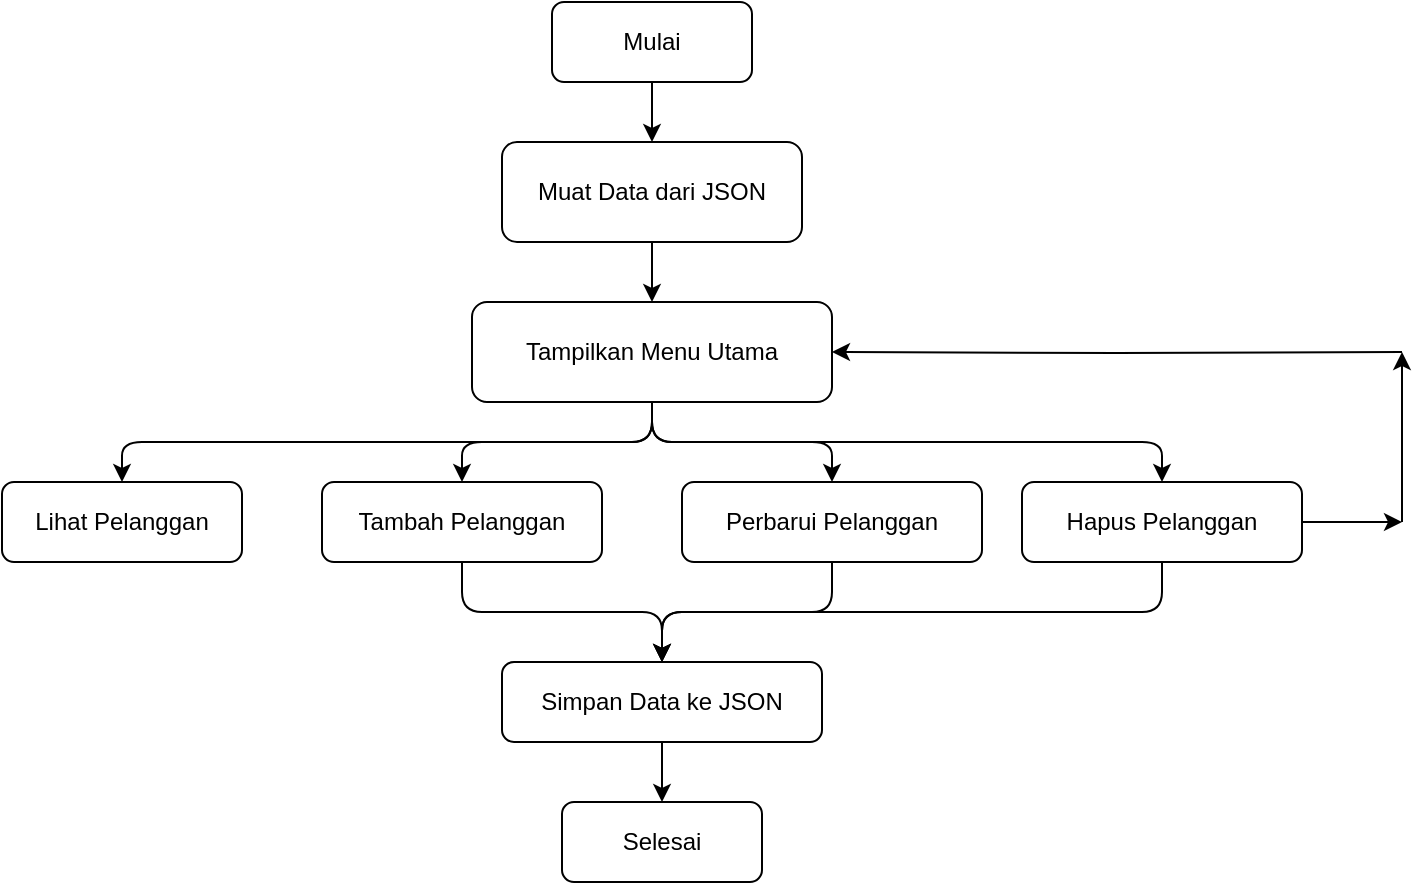 <mxfile version="24.7.14">
  <diagram id="C5RBs43oDa-KdzZeNtuy" name="Sistem Manajemen Data Pelanggan">
    <mxGraphModel dx="996" dy="521" grid="1" gridSize="10" guides="1" tooltips="1" connect="1" arrows="1" fold="1" page="1" pageScale="1" pageWidth="827" pageHeight="1169" math="0" shadow="0">
      <root>
        <mxCell id="WIyWlLk6GJQsqaUBKTNV-0" />
        <mxCell id="WIyWlLk6GJQsqaUBKTNV-1" parent="WIyWlLk6GJQsqaUBKTNV-0" />
        <mxCell id="MuJxSSIBGSeS0XAuXDOJ-19" value="Mulai" style="rounded=1;whiteSpace=wrap;html=1;" vertex="1" parent="WIyWlLk6GJQsqaUBKTNV-1">
          <mxGeometry x="305" y="60" width="100" height="40" as="geometry" />
        </mxCell>
        <mxCell id="MuJxSSIBGSeS0XAuXDOJ-20" value="Muat Data dari JSON" style="rounded=1;whiteSpace=wrap;html=1;" vertex="1" parent="WIyWlLk6GJQsqaUBKTNV-1">
          <mxGeometry x="280" y="130" width="150" height="50" as="geometry" />
        </mxCell>
        <mxCell id="MuJxSSIBGSeS0XAuXDOJ-21" value="Tampilkan Menu Utama" style="rounded=1;whiteSpace=wrap;html=1;" vertex="1" parent="WIyWlLk6GJQsqaUBKTNV-1">
          <mxGeometry x="265" y="210" width="180" height="50" as="geometry" />
        </mxCell>
        <mxCell id="MuJxSSIBGSeS0XAuXDOJ-22" value="Lihat Pelanggan" style="rounded=1;whiteSpace=wrap;html=1;" vertex="1" parent="WIyWlLk6GJQsqaUBKTNV-1">
          <mxGeometry x="30" y="300" width="120" height="40" as="geometry" />
        </mxCell>
        <mxCell id="MuJxSSIBGSeS0XAuXDOJ-23" value="Tambah Pelanggan" style="rounded=1;whiteSpace=wrap;html=1;" vertex="1" parent="WIyWlLk6GJQsqaUBKTNV-1">
          <mxGeometry x="190" y="300" width="140" height="40" as="geometry" />
        </mxCell>
        <mxCell id="MuJxSSIBGSeS0XAuXDOJ-24" value="Perbarui Pelanggan" style="rounded=1;whiteSpace=wrap;html=1;" vertex="1" parent="WIyWlLk6GJQsqaUBKTNV-1">
          <mxGeometry x="370" y="300" width="150" height="40" as="geometry" />
        </mxCell>
        <mxCell id="MuJxSSIBGSeS0XAuXDOJ-44" value="" style="edgeStyle=orthogonalEdgeStyle;rounded=0;orthogonalLoop=1;jettySize=auto;html=1;" edge="1" parent="WIyWlLk6GJQsqaUBKTNV-1" source="MuJxSSIBGSeS0XAuXDOJ-25">
          <mxGeometry relative="1" as="geometry">
            <mxPoint x="730" y="320" as="targetPoint" />
          </mxGeometry>
        </mxCell>
        <mxCell id="MuJxSSIBGSeS0XAuXDOJ-25" value="Hapus Pelanggan" style="rounded=1;whiteSpace=wrap;html=1;" vertex="1" parent="WIyWlLk6GJQsqaUBKTNV-1">
          <mxGeometry x="540" y="300" width="140" height="40" as="geometry" />
        </mxCell>
        <mxCell id="MuJxSSIBGSeS0XAuXDOJ-26" value="Simpan Data ke JSON" style="rounded=1;whiteSpace=wrap;html=1;" vertex="1" parent="WIyWlLk6GJQsqaUBKTNV-1">
          <mxGeometry x="280" y="390" width="160" height="40" as="geometry" />
        </mxCell>
        <mxCell id="MuJxSSIBGSeS0XAuXDOJ-27" value="Selesai" style="rounded=1;whiteSpace=wrap;html=1;" vertex="1" parent="WIyWlLk6GJQsqaUBKTNV-1">
          <mxGeometry x="310" y="460" width="100" height="40" as="geometry" />
        </mxCell>
        <mxCell id="MuJxSSIBGSeS0XAuXDOJ-28" style="edgeStyle=orthogonalEdgeStyle;rounded=1;orthogonalLoop=1;jettySize=auto;html=1;exitX=0.5;exitY=1;exitDx=0;exitDy=0;" edge="1" parent="WIyWlLk6GJQsqaUBKTNV-1" source="MuJxSSIBGSeS0XAuXDOJ-19" target="MuJxSSIBGSeS0XAuXDOJ-20">
          <mxGeometry relative="1" as="geometry" />
        </mxCell>
        <mxCell id="MuJxSSIBGSeS0XAuXDOJ-29" style="edgeStyle=orthogonalEdgeStyle;rounded=1;orthogonalLoop=1;jettySize=auto;html=1;exitX=0.5;exitY=1;exitDx=0;exitDy=0;" edge="1" parent="WIyWlLk6GJQsqaUBKTNV-1" source="MuJxSSIBGSeS0XAuXDOJ-20" target="MuJxSSIBGSeS0XAuXDOJ-21">
          <mxGeometry relative="1" as="geometry" />
        </mxCell>
        <mxCell id="MuJxSSIBGSeS0XAuXDOJ-30" style="edgeStyle=orthogonalEdgeStyle;rounded=1;orthogonalLoop=1;jettySize=auto;html=1;exitX=0.5;exitY=1;exitDx=0;exitDy=0;" edge="1" parent="WIyWlLk6GJQsqaUBKTNV-1" source="MuJxSSIBGSeS0XAuXDOJ-21" target="MuJxSSIBGSeS0XAuXDOJ-22">
          <mxGeometry relative="1" as="geometry" />
        </mxCell>
        <mxCell id="MuJxSSIBGSeS0XAuXDOJ-31" style="edgeStyle=orthogonalEdgeStyle;rounded=1;orthogonalLoop=1;jettySize=auto;html=1;exitX=0.5;exitY=1;exitDx=0;exitDy=0;" edge="1" parent="WIyWlLk6GJQsqaUBKTNV-1" source="MuJxSSIBGSeS0XAuXDOJ-21" target="MuJxSSIBGSeS0XAuXDOJ-23">
          <mxGeometry relative="1" as="geometry" />
        </mxCell>
        <mxCell id="MuJxSSIBGSeS0XAuXDOJ-32" style="edgeStyle=orthogonalEdgeStyle;rounded=1;orthogonalLoop=1;jettySize=auto;html=1;exitX=0.5;exitY=1;exitDx=0;exitDy=0;" edge="1" parent="WIyWlLk6GJQsqaUBKTNV-1" source="MuJxSSIBGSeS0XAuXDOJ-21" target="MuJxSSIBGSeS0XAuXDOJ-24">
          <mxGeometry relative="1" as="geometry" />
        </mxCell>
        <mxCell id="MuJxSSIBGSeS0XAuXDOJ-33" style="edgeStyle=orthogonalEdgeStyle;rounded=1;orthogonalLoop=1;jettySize=auto;html=1;exitX=0.5;exitY=1;exitDx=0;exitDy=0;" edge="1" parent="WIyWlLk6GJQsqaUBKTNV-1" source="MuJxSSIBGSeS0XAuXDOJ-21" target="MuJxSSIBGSeS0XAuXDOJ-25">
          <mxGeometry relative="1" as="geometry" />
        </mxCell>
        <mxCell id="MuJxSSIBGSeS0XAuXDOJ-34" style="edgeStyle=orthogonalEdgeStyle;rounded=1;orthogonalLoop=1;jettySize=auto;html=1;exitX=0.5;exitY=1;exitDx=0;exitDy=0;" edge="1" parent="WIyWlLk6GJQsqaUBKTNV-1" source="MuJxSSIBGSeS0XAuXDOJ-23" target="MuJxSSIBGSeS0XAuXDOJ-26">
          <mxGeometry relative="1" as="geometry" />
        </mxCell>
        <mxCell id="MuJxSSIBGSeS0XAuXDOJ-35" style="edgeStyle=orthogonalEdgeStyle;rounded=1;orthogonalLoop=1;jettySize=auto;html=1;exitX=0.5;exitY=1;exitDx=0;exitDy=0;" edge="1" parent="WIyWlLk6GJQsqaUBKTNV-1" source="MuJxSSIBGSeS0XAuXDOJ-24" target="MuJxSSIBGSeS0XAuXDOJ-26">
          <mxGeometry relative="1" as="geometry" />
        </mxCell>
        <mxCell id="MuJxSSIBGSeS0XAuXDOJ-36" style="edgeStyle=orthogonalEdgeStyle;rounded=1;orthogonalLoop=1;jettySize=auto;html=1;exitX=0.5;exitY=1;exitDx=0;exitDy=0;" edge="1" parent="WIyWlLk6GJQsqaUBKTNV-1" source="MuJxSSIBGSeS0XAuXDOJ-25" target="MuJxSSIBGSeS0XAuXDOJ-26">
          <mxGeometry relative="1" as="geometry" />
        </mxCell>
        <mxCell id="MuJxSSIBGSeS0XAuXDOJ-37" style="edgeStyle=orthogonalEdgeStyle;rounded=1;orthogonalLoop=1;jettySize=auto;html=1;exitX=0.5;exitY=1;exitDx=0;exitDy=0;" edge="1" parent="WIyWlLk6GJQsqaUBKTNV-1" source="MuJxSSIBGSeS0XAuXDOJ-26" target="MuJxSSIBGSeS0XAuXDOJ-27">
          <mxGeometry relative="1" as="geometry" />
        </mxCell>
        <mxCell id="MuJxSSIBGSeS0XAuXDOJ-46" value="" style="edgeStyle=orthogonalEdgeStyle;rounded=0;orthogonalLoop=1;jettySize=auto;html=1;" edge="1" parent="WIyWlLk6GJQsqaUBKTNV-1">
          <mxGeometry relative="1" as="geometry">
            <mxPoint x="730" y="320" as="sourcePoint" />
            <mxPoint x="730" y="235" as="targetPoint" />
          </mxGeometry>
        </mxCell>
        <mxCell id="MuJxSSIBGSeS0XAuXDOJ-48" value="" style="edgeStyle=orthogonalEdgeStyle;rounded=0;orthogonalLoop=1;jettySize=auto;html=1;entryX=1;entryY=0.5;entryDx=0;entryDy=0;" edge="1" parent="WIyWlLk6GJQsqaUBKTNV-1" target="MuJxSSIBGSeS0XAuXDOJ-21">
          <mxGeometry relative="1" as="geometry">
            <mxPoint x="730" y="235" as="sourcePoint" />
            <mxPoint x="630" y="235" as="targetPoint" />
          </mxGeometry>
        </mxCell>
      </root>
    </mxGraphModel>
  </diagram>
</mxfile>
